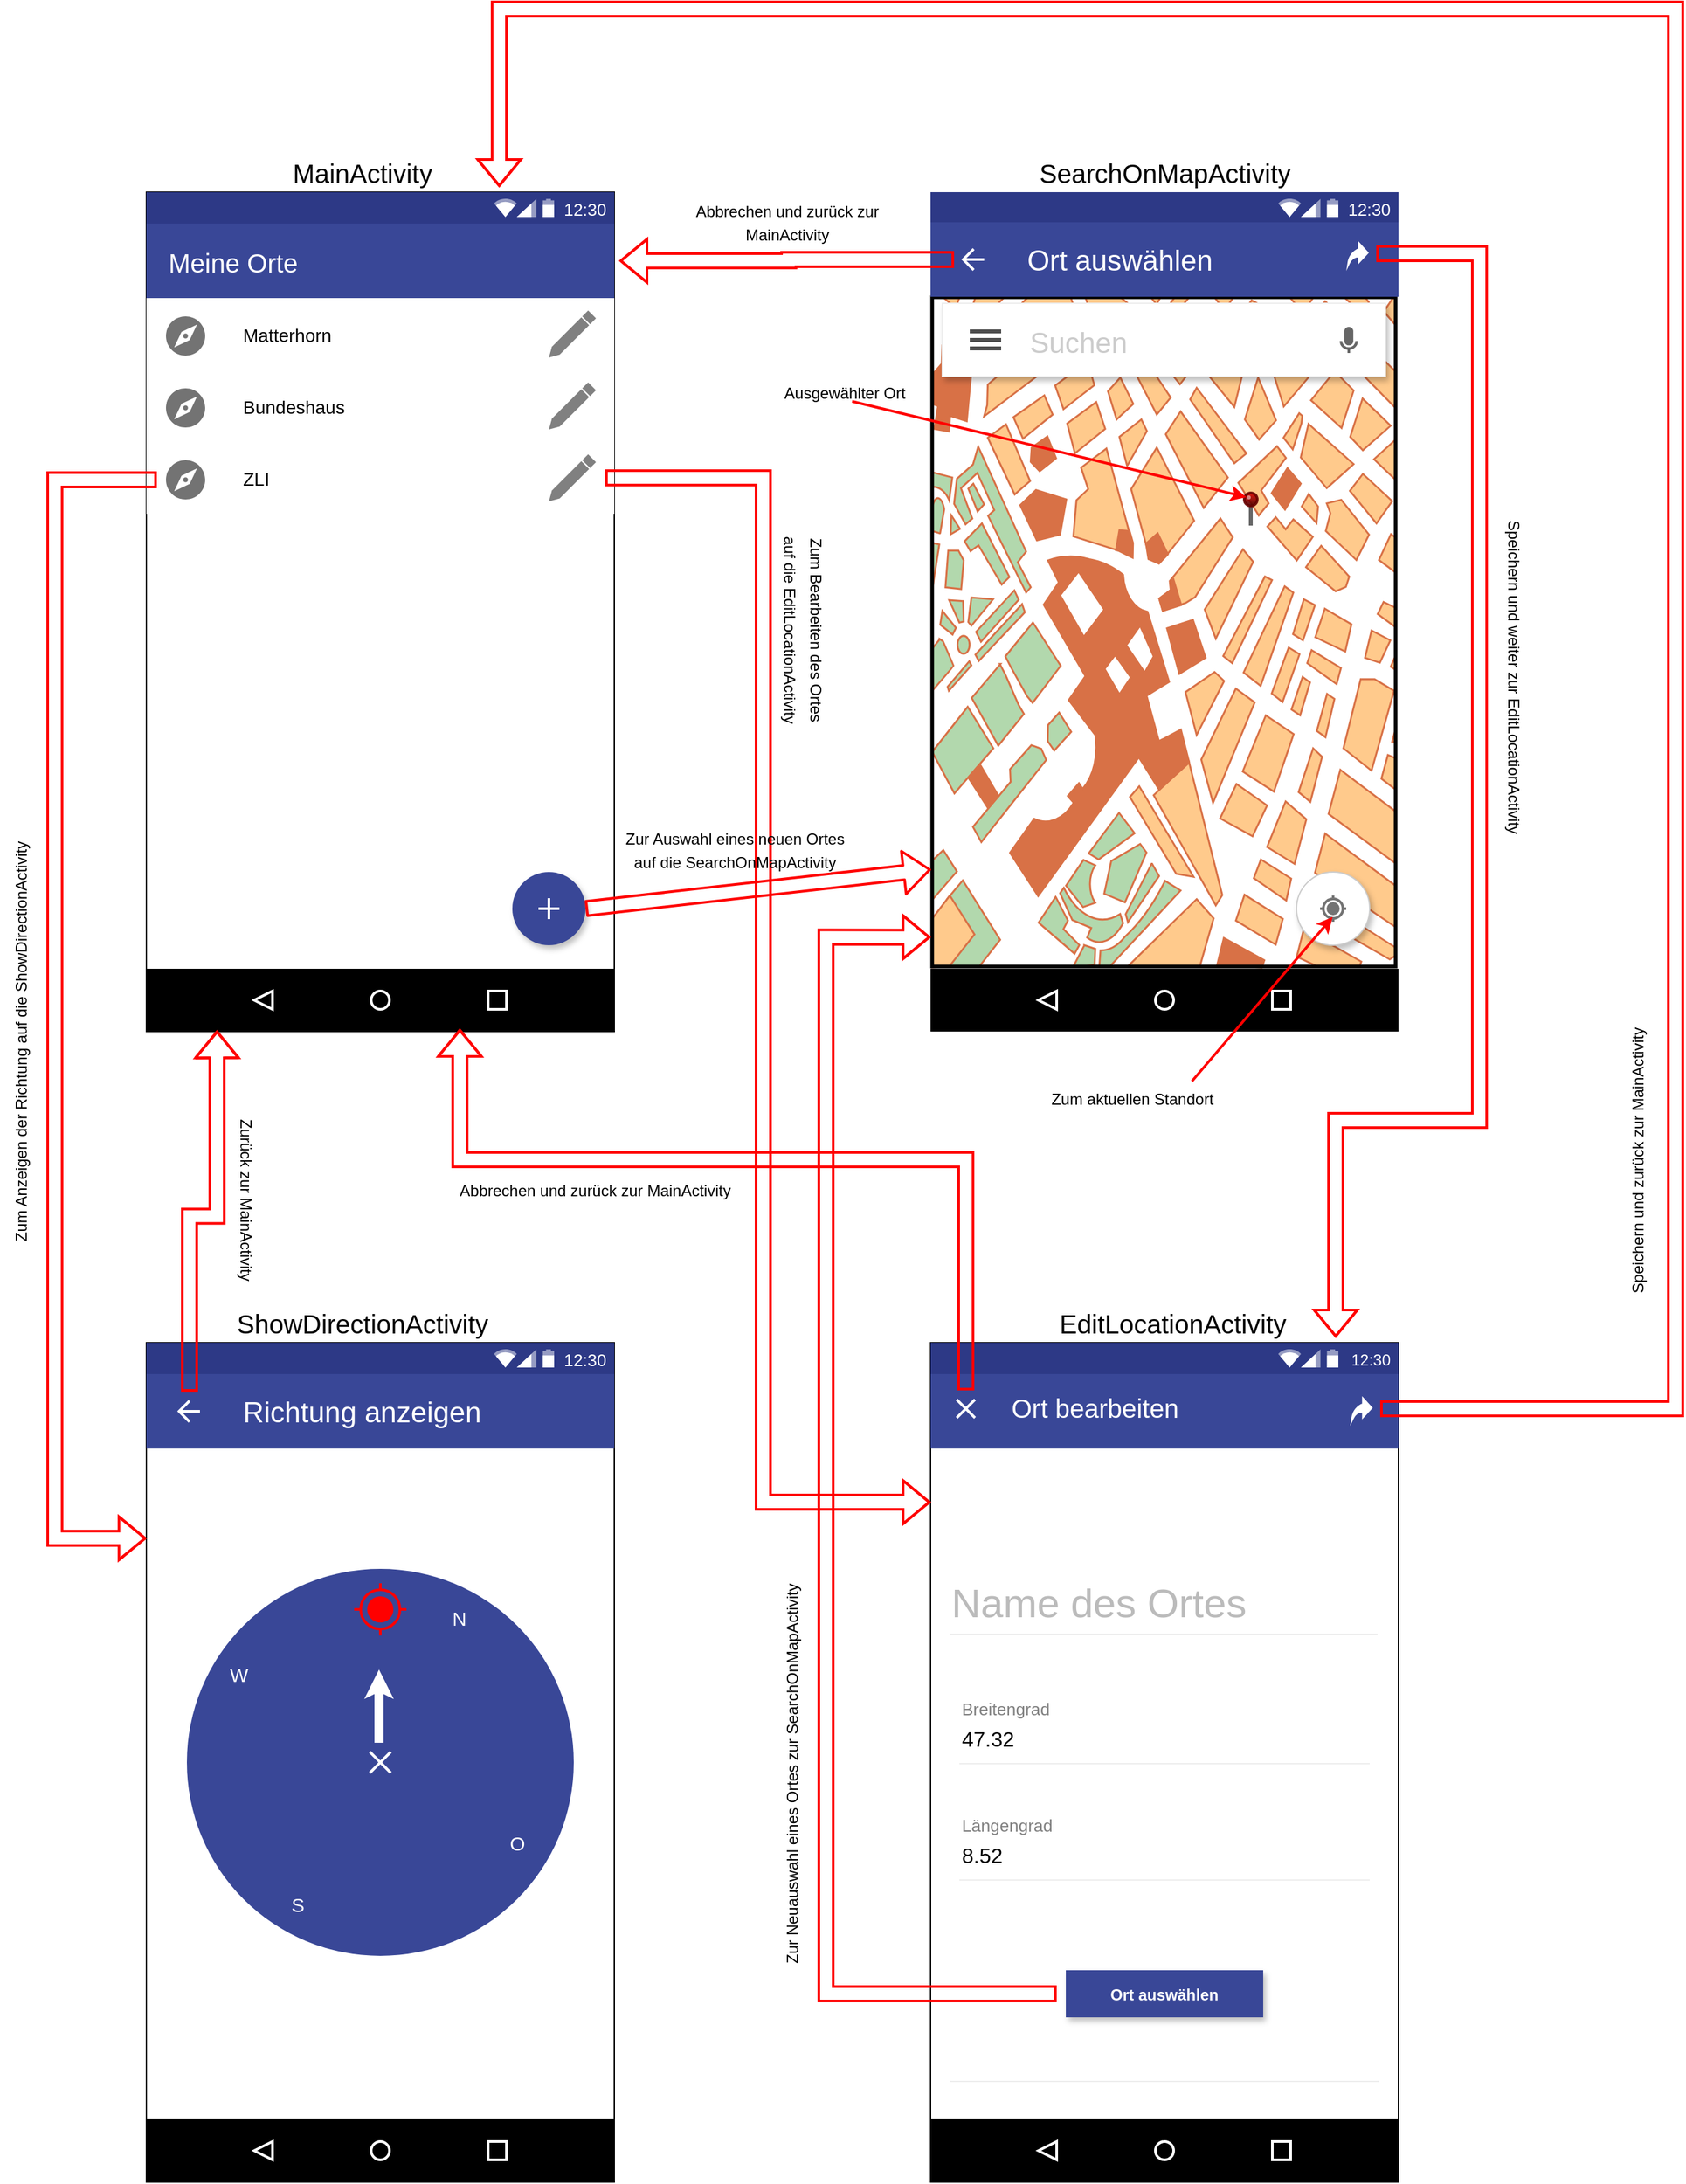 <mxfile version="13.8.3"><diagram id="N0mJwGn-0kWdzUM6JGop" name="Page-1"><mxGraphModel dx="2031" dy="1117" grid="1" gridSize="10" guides="1" tooltips="1" connect="1" arrows="1" fold="1" page="1" pageScale="1" pageWidth="827" pageHeight="1169" math="0" shadow="0"><root><mxCell id="0"/><mxCell id="1" parent="0"/><mxCell id="6j2DQSvfmP0tpij7MoPe-110" value="" style="dashed=0;shape=rect;fillColor=#ffffff;fontSize=20;fontColor=#FFFFFF;align=left;" vertex="1" parent="1"><mxGeometry x="760" y="1080" width="358" height="642" as="geometry"/></mxCell><mxCell id="6j2DQSvfmP0tpij7MoPe-111" value="12:30" style="dashed=0;shape=rect;align=right;strokeColor=none;fontColor=#FFFFFF;spacingRight=4;spacingTop=1;fontStyle=0;resizeWidth=1;fillColor=#2D3986;" vertex="1" parent="6j2DQSvfmP0tpij7MoPe-110"><mxGeometry width="358" height="24" relative="1" as="geometry"/></mxCell><mxCell id="6j2DQSvfmP0tpij7MoPe-112" value="" style="dashed=0;shape=mxgraph.gmdl.top_bar;strokeColor=none;" vertex="1" parent="6j2DQSvfmP0tpij7MoPe-111"><mxGeometry x="1" y="0.5" width="46" height="14" relative="1" as="geometry"><mxPoint x="-92" y="-7" as="offset"/></mxGeometry></mxCell><mxCell id="6j2DQSvfmP0tpij7MoPe-113" value="Ort bearbeiten" style="dashed=0;shape=rect;strokeColor=none;fontSize=20;fontColor=#FFFFFF;spacingTop=-8;verticalAlign=middle;align=left;spacingLeft=60;resizeWidth=1;fillColor=#394797;" vertex="1" parent="6j2DQSvfmP0tpij7MoPe-110"><mxGeometry width="358" height="57" relative="1" as="geometry"><mxPoint y="24" as="offset"/></mxGeometry></mxCell><mxCell id="6j2DQSvfmP0tpij7MoPe-291" style="edgeStyle=orthogonalEdgeStyle;shape=flexArrow;rounded=0;orthogonalLoop=1;jettySize=auto;html=1;startSize=7;sourcePerimeterSpacing=7;endSize=6;targetPerimeterSpacing=4;strokeColor=#FF0000;strokeWidth=2;fontSize=20;fontColor=#000000;" edge="1" parent="6j2DQSvfmP0tpij7MoPe-113" source="6j2DQSvfmP0tpij7MoPe-142" target="6j2DQSvfmP0tpij7MoPe-2"><mxGeometry relative="1" as="geometry"><Array as="points"><mxPoint x="570" y="27"/><mxPoint x="570" y="-1044"/><mxPoint x="-330" y="-1044"/></Array></mxGeometry></mxCell><mxCell id="6j2DQSvfmP0tpij7MoPe-114" value="" style="dashed=0;shape=mxgraph.gmdl.x;strokeColor=#ffffff;strokeWidth=2;" vertex="1" parent="6j2DQSvfmP0tpij7MoPe-113"><mxGeometry y="0.5" width="14" height="14" relative="1" as="geometry"><mxPoint x="20" y="-9" as="offset"/></mxGeometry></mxCell><mxCell id="6j2DQSvfmP0tpij7MoPe-142" value="" style="dashed=0;aspect=fixed;verticalLabelPosition=bottom;verticalAlign=top;align=center;shape=mxgraph.gmdl.reply;strokeColor=#ffffff;fillColor=#ffffff;shadow=0;fontFamily=Helvetica;fontSize=12;fontColor=#FFFFFF;strokeWidth=2;" vertex="1" parent="6j2DQSvfmP0tpij7MoPe-113"><mxGeometry y="0.5" width="14" height="14" relative="1" as="geometry"><mxPoint x="323" y="-9" as="offset"/></mxGeometry></mxCell><mxCell id="6j2DQSvfmP0tpij7MoPe-118" value="Name des Ortes" style="text;fontSize=31;fontColor=#bbbbbb;spacingTop=0;verticalAlign=bottom;spacingBottom=2;spacingLeft=8;spacing=8;resizeWidth=1;" vertex="1" parent="6j2DQSvfmP0tpij7MoPe-110"><mxGeometry width="358" height="86" relative="1" as="geometry"><mxPoint y="137" as="offset"/></mxGeometry></mxCell><mxCell id="6j2DQSvfmP0tpij7MoPe-119" value="" style="dashed=0;shape=line;strokeColor=#eeeeee;resizeWidth=1;" vertex="1" parent="6j2DQSvfmP0tpij7MoPe-110"><mxGeometry x="0.042" width="327" height="10" relative="1" as="geometry"><mxPoint y="218" as="offset"/></mxGeometry></mxCell><mxCell id="6j2DQSvfmP0tpij7MoPe-134" value="" style="dashed=0;shape=line;strokeColor=#eeeeee;resizeWidth=1;" vertex="1" parent="6j2DQSvfmP0tpij7MoPe-110"><mxGeometry x="0.042" width="328" height="10" relative="1" as="geometry"><mxPoint y="560" as="offset"/></mxGeometry></mxCell><mxCell id="6j2DQSvfmP0tpij7MoPe-138" value="" style="dashed=0;shape=rect;strokeColor=none;fillColor=#000000;resizeWidth=1;" vertex="1" parent="6j2DQSvfmP0tpij7MoPe-110"><mxGeometry y="1" width="358" height="48" relative="1" as="geometry"><mxPoint y="-48" as="offset"/></mxGeometry></mxCell><mxCell id="6j2DQSvfmP0tpij7MoPe-139" value="" style="dashed=0;shape=mxgraph.gmdl.back;strokeColor=#ffffff;fillColor=#000000;strokeWidth=2;" vertex="1" parent="6j2DQSvfmP0tpij7MoPe-138"><mxGeometry x="0.25" y="0.5" width="14" height="14" relative="1" as="geometry"><mxPoint x="-7" y="-7" as="offset"/></mxGeometry></mxCell><mxCell id="6j2DQSvfmP0tpij7MoPe-140" value="" style="shape=ellipse;strokeColor=#ffffff;fillColor=#000000;strokeWidth=2;" vertex="1" parent="6j2DQSvfmP0tpij7MoPe-138"><mxGeometry x="0.5" y="0.5" width="14" height="14" relative="1" as="geometry"><mxPoint x="-7" y="-7" as="offset"/></mxGeometry></mxCell><mxCell id="6j2DQSvfmP0tpij7MoPe-141" value="" style="shape=rect;strokeColor=#ffffff;fillColor=#000000;strokeWidth=2;" vertex="1" parent="6j2DQSvfmP0tpij7MoPe-138"><mxGeometry x="0.75" y="0.5" width="14" height="14" relative="1" as="geometry"><mxPoint x="-7" y="-7" as="offset"/></mxGeometry></mxCell><mxCell id="6j2DQSvfmP0tpij7MoPe-172" value="Breitengrad" style="text;spacingLeft=16;fontColor=#808080;fontSize=13;spacingTop=6;resizeWidth=1;" vertex="1" parent="6j2DQSvfmP0tpij7MoPe-110"><mxGeometry x="6" y="260" width="346" height="30" as="geometry"/></mxCell><mxCell id="6j2DQSvfmP0tpij7MoPe-173" value="47.32" style="text;fontSize=16;spacing=2;spacingLeft=16;fontStyle=0;fontColor=#000000;resizeWidth=1;" vertex="1" parent="6j2DQSvfmP0tpij7MoPe-110"><mxGeometry x="6" y="287" width="346" height="30" as="geometry"/></mxCell><mxCell id="6j2DQSvfmP0tpij7MoPe-174" value="" style="shape=line;strokeWidth=1;noLabel=1;strokeColor=#eeeeee;resizeWidth=1;" vertex="1" parent="6j2DQSvfmP0tpij7MoPe-110"><mxGeometry x="21.985" y="312" width="314" height="20" as="geometry"/></mxCell><mxCell id="6j2DQSvfmP0tpij7MoPe-175" value="Längengrad" style="text;spacingLeft=16;fontColor=#808080;fontSize=13;spacingTop=6;resizeWidth=1;" vertex="1" parent="6j2DQSvfmP0tpij7MoPe-110"><mxGeometry x="5.99" y="349" width="346" height="30" as="geometry"/></mxCell><mxCell id="6j2DQSvfmP0tpij7MoPe-176" value="8.52" style="text;fontSize=16;spacing=2;spacingLeft=16;fontStyle=0;fontColor=#000000;resizeWidth=1;" vertex="1" parent="6j2DQSvfmP0tpij7MoPe-110"><mxGeometry x="5.99" y="376" width="346" height="30" as="geometry"/></mxCell><mxCell id="6j2DQSvfmP0tpij7MoPe-177" value="" style="shape=line;strokeWidth=1;noLabel=1;strokeColor=#eeeeee;resizeWidth=1;" vertex="1" parent="6j2DQSvfmP0tpij7MoPe-110"><mxGeometry x="21.975" y="401" width="314" height="20" as="geometry"/></mxCell><mxCell id="6j2DQSvfmP0tpij7MoPe-264" value="Ort auswählen" style="dashed=0;align=center;fontSize=12;shape=rect;strokeColor=none;fontStyle=1;shadow=1;fontColor=#ffffff;fillColor=#394797;" vertex="1" parent="6j2DQSvfmP0tpij7MoPe-110"><mxGeometry x="103.5" y="480" width="151" height="36" as="geometry"/></mxCell><mxCell id="6j2DQSvfmP0tpij7MoPe-1" value="" style="dashed=0;shape=rect;fillColor=#ffffff;verticalAlign=top;spacingBottom=50;spacingTop=0;labelBorderColor=none;" vertex="1" parent="1"><mxGeometry x="160" y="200" width="358" height="642" as="geometry"/></mxCell><mxCell id="6j2DQSvfmP0tpij7MoPe-2" value="12:30" style="dashed=0;shape=rect;align=right;fillColor=#2D3986;strokeColor=none;fontColor=#FFFFFF;spacingRight=4;spacingTop=1;fontStyle=0;fontSize=13;resizeWidth=1;" vertex="1" parent="6j2DQSvfmP0tpij7MoPe-1"><mxGeometry width="358" height="24" relative="1" as="geometry"/></mxCell><mxCell id="6j2DQSvfmP0tpij7MoPe-3" value="" style="dashed=0;shape=mxgraph.gmdl.top_bar;fillColor=#2D3986;strokeColor=none;" vertex="1" parent="6j2DQSvfmP0tpij7MoPe-2"><mxGeometry x="1" y="0.5" width="46" height="14" relative="1" as="geometry"><mxPoint x="-92" y="-7" as="offset"/></mxGeometry></mxCell><mxCell id="6j2DQSvfmP0tpij7MoPe-4" value="Meine Orte" style="dashed=0;shape=rect;strokeColor=none;fillColor=#394797;resizeWidth=1;fontSize=20;fontColor=#FFFFFF;align=left;spacingLeft=15;" vertex="1" parent="6j2DQSvfmP0tpij7MoPe-1"><mxGeometry width="358" height="57" relative="1" as="geometry"><mxPoint y="24" as="offset"/></mxGeometry></mxCell><mxCell id="6j2DQSvfmP0tpij7MoPe-8" value="Matterhorn" style="dashed=0;shape=rect;strokeColor=none;resizeWidth=1;fontSize=14;fontColor=#000000;verticalAlign=middle;align=left;spacingLeft=72;" vertex="1" parent="6j2DQSvfmP0tpij7MoPe-1"><mxGeometry width="358" height="55" relative="1" as="geometry"><mxPoint y="81" as="offset"/></mxGeometry></mxCell><mxCell id="6j2DQSvfmP0tpij7MoPe-10" value="" style="dashed=0;aspect=fixed;verticalLabelPosition=bottom;verticalAlign=top;align=center;shape=mxgraph.gmdl.edit;strokeColor=none;fillColor=#808080;shadow=0;fontFamily=Helvetica;fontSize=12;fontColor=#000000;" vertex="1" parent="6j2DQSvfmP0tpij7MoPe-8"><mxGeometry x="1" y="0.5" width="36" height="36" relative="1" as="geometry"><mxPoint x="-50" y="-18" as="offset"/></mxGeometry></mxCell><mxCell id="6j2DQSvfmP0tpij7MoPe-35" value="" style="dashed=0;aspect=fixed;verticalLabelPosition=bottom;verticalAlign=top;align=center;shape=mxgraph.gmdl.navigate;strokeColor=none;fillColor=#737373;shadow=0;" vertex="1" parent="6j2DQSvfmP0tpij7MoPe-8"><mxGeometry x="15" y="14" width="30" height="30" as="geometry"/></mxCell><mxCell id="6j2DQSvfmP0tpij7MoPe-11" value="Bundeshaus" style="dashed=0;shape=rect;strokeColor=none;resizeWidth=1;fontSize=14;fontColor=#000000;verticalAlign=middle;align=left;spacingLeft=72;" vertex="1" parent="6j2DQSvfmP0tpij7MoPe-1"><mxGeometry width="358" height="55" relative="1" as="geometry"><mxPoint y="136" as="offset"/></mxGeometry></mxCell><mxCell id="6j2DQSvfmP0tpij7MoPe-12" value="" style="dashed=0;aspect=fixed;verticalLabelPosition=bottom;verticalAlign=top;align=center;shape=mxgraph.gmdl.edit;strokeColor=none;fillColor=#808080;shadow=0;fontFamily=Helvetica;fontSize=12;fontColor=#000000;" vertex="1" parent="6j2DQSvfmP0tpij7MoPe-11"><mxGeometry x="1" y="0.5" width="36" height="36" relative="1" as="geometry"><mxPoint x="-50" y="-18" as="offset"/></mxGeometry></mxCell><mxCell id="6j2DQSvfmP0tpij7MoPe-40" value="" style="dashed=0;aspect=fixed;verticalLabelPosition=bottom;verticalAlign=top;align=center;shape=mxgraph.gmdl.navigate;strokeColor=none;fillColor=#737373;shadow=0;" vertex="1" parent="6j2DQSvfmP0tpij7MoPe-11"><mxGeometry x="15" y="14" width="30" height="30" as="geometry"/></mxCell><mxCell id="6j2DQSvfmP0tpij7MoPe-13" value="ZLI" style="dashed=0;shape=rect;strokeColor=none;resizeWidth=1;fontSize=14;fontColor=#000000;verticalAlign=middle;align=left;spacingLeft=72;" vertex="1" parent="6j2DQSvfmP0tpij7MoPe-1"><mxGeometry width="358" height="55" relative="1" as="geometry"><mxPoint y="191" as="offset"/></mxGeometry></mxCell><mxCell id="6j2DQSvfmP0tpij7MoPe-14" value="" style="dashed=0;aspect=fixed;verticalLabelPosition=bottom;verticalAlign=top;align=center;shape=mxgraph.gmdl.edit;strokeColor=none;fillColor=#808080;shadow=0;fontFamily=Helvetica;fontSize=12;fontColor=#000000;" vertex="1" parent="6j2DQSvfmP0tpij7MoPe-13"><mxGeometry x="1" y="0.5" width="36" height="36" relative="1" as="geometry"><mxPoint x="-50" y="-18" as="offset"/></mxGeometry></mxCell><mxCell id="6j2DQSvfmP0tpij7MoPe-299" style="edgeStyle=orthogonalEdgeStyle;shape=flexArrow;rounded=0;orthogonalLoop=1;jettySize=auto;html=1;entryX=0;entryY=0.19;entryDx=0;entryDy=0;entryPerimeter=0;startSize=7;sourcePerimeterSpacing=7;endSize=6;targetPerimeterSpacing=4;strokeColor=#FF0000;strokeWidth=2;fontSize=20;fontColor=#000000;" edge="1" parent="6j2DQSvfmP0tpij7MoPe-13" source="6j2DQSvfmP0tpij7MoPe-14" target="6j2DQSvfmP0tpij7MoPe-110"><mxGeometry relative="1" as="geometry"/></mxCell><mxCell id="6j2DQSvfmP0tpij7MoPe-39" value="" style="dashed=0;aspect=fixed;verticalLabelPosition=bottom;verticalAlign=top;align=center;shape=mxgraph.gmdl.navigate;strokeColor=none;fillColor=#737373;shadow=0;" vertex="1" parent="6j2DQSvfmP0tpij7MoPe-13"><mxGeometry x="15" y="14" width="30" height="30" as="geometry"/></mxCell><mxCell id="6j2DQSvfmP0tpij7MoPe-29" value="" style="dashed=0;shape=rect;strokeColor=none;fillColor=#000000;resizeWidth=1;" vertex="1" parent="6j2DQSvfmP0tpij7MoPe-1"><mxGeometry y="1" width="358" height="48" relative="1" as="geometry"><mxPoint y="-48" as="offset"/></mxGeometry></mxCell><mxCell id="6j2DQSvfmP0tpij7MoPe-30" value="" style="dashed=0;shape=mxgraph.gmdl.back;strokeColor=#ffffff;fillColor=#000000;strokeWidth=2;" vertex="1" parent="6j2DQSvfmP0tpij7MoPe-29"><mxGeometry x="0.25" y="0.5" width="14" height="14" relative="1" as="geometry"><mxPoint x="-7" y="-7" as="offset"/></mxGeometry></mxCell><mxCell id="6j2DQSvfmP0tpij7MoPe-31" value="" style="shape=ellipse;strokeColor=#ffffff;fillColor=#000000;strokeWidth=2;" vertex="1" parent="6j2DQSvfmP0tpij7MoPe-29"><mxGeometry x="0.5" y="0.5" width="14" height="14" relative="1" as="geometry"><mxPoint x="-7" y="-7" as="offset"/></mxGeometry></mxCell><mxCell id="6j2DQSvfmP0tpij7MoPe-32" value="" style="shape=rect;strokeColor=#ffffff;fillColor=#000000;strokeWidth=2;" vertex="1" parent="6j2DQSvfmP0tpij7MoPe-29"><mxGeometry x="0.75" y="0.5" width="14" height="14" relative="1" as="geometry"><mxPoint x="-7" y="-7" as="offset"/></mxGeometry></mxCell><mxCell id="6j2DQSvfmP0tpij7MoPe-33" value="" style="shape=ellipse;strokeColor=none;shadow=1;aspect=fixed;fillColor=#394797;" vertex="1" parent="6j2DQSvfmP0tpij7MoPe-1"><mxGeometry x="280" y="520" width="56" height="56" as="geometry"/></mxCell><mxCell id="6j2DQSvfmP0tpij7MoPe-34" value="" style="dashed=0;html=1;shape=mxgraph.gmdl.plus;strokeColor=#ffffff;strokeWidth=2;shadow=0;" vertex="1" parent="6j2DQSvfmP0tpij7MoPe-33"><mxGeometry x="20" y="20" width="16" height="16" as="geometry"/></mxCell><mxCell id="6j2DQSvfmP0tpij7MoPe-53" value="" style="dashed=0;shape=rect;fillColor=#ffffff;strokeColor=none;" vertex="1" parent="1"><mxGeometry x="760" y="200" width="363" height="642" as="geometry"/></mxCell><mxCell id="6j2DQSvfmP0tpij7MoPe-54" value="12:30" style="dashed=0;shape=rect;align=right;fillColor=#2D3986;strokeColor=none;fontColor=#FFFFFF;spacingRight=4;spacingTop=1;fontStyle=0;fontSize=13;resizeWidth=1;" vertex="1" parent="6j2DQSvfmP0tpij7MoPe-53"><mxGeometry width="358" height="24" relative="1" as="geometry"/></mxCell><mxCell id="6j2DQSvfmP0tpij7MoPe-55" value="" style="dashed=0;shape=mxgraph.gmdl.top_bar;fillColor=#2D3986;strokeColor=none;" vertex="1" parent="6j2DQSvfmP0tpij7MoPe-54"><mxGeometry x="1" y="0.5" width="46" height="14" relative="1" as="geometry"><mxPoint x="-92" y="-7" as="offset"/></mxGeometry></mxCell><mxCell id="6j2DQSvfmP0tpij7MoPe-66" value="" style="dashed=0;shape=rect;strokeColor=none;fillColor=#000000;resizeWidth=1;" vertex="1" parent="6j2DQSvfmP0tpij7MoPe-53"><mxGeometry y="1" width="358" height="48" relative="1" as="geometry"><mxPoint y="-48" as="offset"/></mxGeometry></mxCell><mxCell id="6j2DQSvfmP0tpij7MoPe-67" value="" style="dashed=0;shape=mxgraph.gmdl.back;strokeColor=#ffffff;fillColor=#000000;strokeWidth=2;" vertex="1" parent="6j2DQSvfmP0tpij7MoPe-66"><mxGeometry x="0.25" y="0.5" width="14" height="14" relative="1" as="geometry"><mxPoint x="-7" y="-7" as="offset"/></mxGeometry></mxCell><mxCell id="6j2DQSvfmP0tpij7MoPe-68" value="" style="shape=ellipse;strokeColor=#ffffff;fillColor=#000000;strokeWidth=2;" vertex="1" parent="6j2DQSvfmP0tpij7MoPe-66"><mxGeometry x="0.5" y="0.5" width="14" height="14" relative="1" as="geometry"><mxPoint x="-7" y="-7" as="offset"/></mxGeometry></mxCell><mxCell id="6j2DQSvfmP0tpij7MoPe-69" value="" style="shape=rect;strokeColor=#ffffff;fillColor=#000000;strokeWidth=2;" vertex="1" parent="6j2DQSvfmP0tpij7MoPe-66"><mxGeometry x="0.75" y="0.5" width="14" height="14" relative="1" as="geometry"><mxPoint x="-7" y="-7" as="offset"/></mxGeometry></mxCell><mxCell id="6j2DQSvfmP0tpij7MoPe-72" value="" style="verticalLabelPosition=bottom;shadow=0;dashed=0;align=center;html=1;verticalAlign=top;strokeWidth=1;shape=mxgraph.mockup.misc.map;fillColor=#394797;fontSize=20;fontColor=#FFFFFF;" vertex="1" parent="6j2DQSvfmP0tpij7MoPe-53"><mxGeometry x="1" y="80" width="356" height="514" as="geometry"/></mxCell><mxCell id="6j2DQSvfmP0tpij7MoPe-73" value="" style="verticalLabelPosition=top;shadow=0;dashed=0;align=center;html=1;verticalAlign=bottom;strokeWidth=1;shape=mxgraph.mockup.misc.pin;fillColor2=#dd0000;fillColor3=#440000;strokeColor=#660000;fillColor=#394797;fontSize=20;fontColor=#FFFFFF;" vertex="1" parent="6j2DQSvfmP0tpij7MoPe-53"><mxGeometry x="240" y="230" width="10" height="25" as="geometry"/></mxCell><mxCell id="6j2DQSvfmP0tpij7MoPe-77" value="Ort auswählen" style="dashed=0;align=center;fontSize=12;shape=rect;strokeColor=none;fillColor=#394797;resizeWidth=1;fontSize=22;fontColor=#FFFFFF;spacingTop=-3;verticalAlign=middle;align=left;spacingLeft=72;" vertex="1" parent="6j2DQSvfmP0tpij7MoPe-53"><mxGeometry width="358" height="57" relative="1" as="geometry"><mxPoint y="23" as="offset"/></mxGeometry></mxCell><mxCell id="6j2DQSvfmP0tpij7MoPe-78" value="" style="dashed=0;html=1;shape=mxgraph.gmdl.left;strokeColor=#ffffff;strokeWidth=2;" vertex="1" parent="6j2DQSvfmP0tpij7MoPe-77"><mxGeometry y="0.5" width="16" height="16" relative="1" as="geometry"><mxPoint x="25" y="-8" as="offset"/></mxGeometry></mxCell><mxCell id="6j2DQSvfmP0tpij7MoPe-269" style="edgeStyle=orthogonalEdgeStyle;shape=flexArrow;rounded=0;orthogonalLoop=1;jettySize=auto;html=1;sourcePerimeterSpacing=7;targetPerimeterSpacing=4;strokeColor=#FF0000;strokeWidth=2;fontSize=20;fontColor=#FFFFFF;startSize=7;endSize=6;" edge="1" parent="6j2DQSvfmP0tpij7MoPe-77" source="6j2DQSvfmP0tpij7MoPe-78" target="6j2DQSvfmP0tpij7MoPe-4"><mxGeometry relative="1" as="geometry"/></mxCell><mxCell id="6j2DQSvfmP0tpij7MoPe-284" value="&lt;p style=&quot;line-height: 90%&quot;&gt;&lt;font style=&quot;font-size: 12px ; line-height: 100%&quot;&gt;Abbrechen und zurück zur&lt;br&gt;MainActivity&lt;br&gt;&lt;/font&gt;&lt;/p&gt;" style="edgeLabel;html=1;align=center;verticalAlign=middle;resizable=0;points=[];fontSize=20;fontColor=#000000;labelBackgroundColor=none;" vertex="1" connectable="0" parent="6j2DQSvfmP0tpij7MoPe-269"><mxGeometry x="-0.036" y="-7" relative="1" as="geometry"><mxPoint x="-4" y="-24.52" as="offset"/></mxGeometry></mxCell><mxCell id="6j2DQSvfmP0tpij7MoPe-270" value="" style="dashed=0;aspect=fixed;verticalLabelPosition=bottom;verticalAlign=top;align=center;shape=mxgraph.gmdl.reply;strokeColor=#ffffff;fillColor=#ffffff;shadow=0;fontFamily=Helvetica;fontSize=12;fontColor=#FFFFFF;strokeWidth=2;" vertex="1" parent="6j2DQSvfmP0tpij7MoPe-77"><mxGeometry x="320" y="17" width="14" height="14" as="geometry"/></mxCell><mxCell id="6j2DQSvfmP0tpij7MoPe-178" value="" style="shape=ellipse;dashed=0;shadow=1;fontSize=13;align=center;verticalAlign=top;labelPosition=center;verticalLabelPosition=bottom;html=1;aspect=fixed;fillColor=#FFFFFF;strokeColor=#CCCCCC;" vertex="1" parent="6j2DQSvfmP0tpij7MoPe-53"><mxGeometry x="280" y="520" width="56" height="56" as="geometry"/></mxCell><mxCell id="6j2DQSvfmP0tpij7MoPe-179" value="" style="dashed=0;html=1;shape=mxgraph.gmdl.gps;strokeColor=#737373;fillColor=#737373;strokeWidth=2;shadow=0;" vertex="1" parent="6j2DQSvfmP0tpij7MoPe-178"><mxGeometry x="18" y="18" width="20" height="20" as="geometry"/></mxCell><mxCell id="6j2DQSvfmP0tpij7MoPe-180" value="Suchen" style="dashed=0;shape=rect;shadow=1;strokeColor=#eeeeee;strokeWidth=1;fillColor=#ffffff;fontSize=22;fontColor=#CCCCCC;align=left;spacingLeft=65;" vertex="1" parent="6j2DQSvfmP0tpij7MoPe-53"><mxGeometry x="9" y="85" width="339" height="56" as="geometry"/></mxCell><mxCell id="6j2DQSvfmP0tpij7MoPe-182" value="" style="dashed=0;shape=mxgraph.gmdl.voice;strokeWidth=2;strokeColor=#666666;fillColor=#666666;" vertex="1" parent="6j2DQSvfmP0tpij7MoPe-180"><mxGeometry x="1" y="0.5" width="12" height="20" relative="1" as="geometry"><mxPoint x="-34" y="-10" as="offset"/></mxGeometry></mxCell><mxCell id="6j2DQSvfmP0tpij7MoPe-216" value="" style="dashed=0;shape=mxgraph.gmdl.preferences;strokeColor=none;fillColor=#4D4D4D;" vertex="1" parent="6j2DQSvfmP0tpij7MoPe-180"><mxGeometry x="21" y="20" width="24" height="16" as="geometry"/></mxCell><mxCell id="6j2DQSvfmP0tpij7MoPe-263" value="" style="edgeStyle=orthogonalEdgeStyle;rounded=0;orthogonalLoop=1;jettySize=auto;html=1;sourcePerimeterSpacing=7;endSize=3;targetPerimeterSpacing=9;strokeColor=#FFFFFF;strokeWidth=7;fontSize=20;fontColor=#FFFFFF;" edge="1" parent="1" source="6j2DQSvfmP0tpij7MoPe-217" target="6j2DQSvfmP0tpij7MoPe-110"><mxGeometry relative="1" as="geometry"/></mxCell><mxCell id="6j2DQSvfmP0tpij7MoPe-217" value="" style="dashed=0;shape=rect;fillColor=#ffffff;" vertex="1" parent="1"><mxGeometry x="160" y="1080" width="358" height="642" as="geometry"/></mxCell><mxCell id="6j2DQSvfmP0tpij7MoPe-218" value="12:30" style="dashed=0;shape=rect;align=right;fillColor=#2D3986;strokeColor=none;fontColor=#FFFFFF;spacingRight=4;spacingTop=1;fontStyle=0;fontSize=13;resizeWidth=1;" vertex="1" parent="6j2DQSvfmP0tpij7MoPe-217"><mxGeometry width="358" height="24" relative="1" as="geometry"/></mxCell><mxCell id="6j2DQSvfmP0tpij7MoPe-219" value="" style="dashed=0;shape=mxgraph.gmdl.top_bar;fillColor=#2D3986;strokeColor=none;" vertex="1" parent="6j2DQSvfmP0tpij7MoPe-218"><mxGeometry x="1" y="0.5" width="46" height="14" relative="1" as="geometry"><mxPoint x="-92" y="-7" as="offset"/></mxGeometry></mxCell><mxCell id="6j2DQSvfmP0tpij7MoPe-230" value="" style="dashed=0;shape=rect;strokeColor=none;fillColor=#000000;resizeWidth=1;" vertex="1" parent="6j2DQSvfmP0tpij7MoPe-217"><mxGeometry y="1" width="358" height="48" relative="1" as="geometry"><mxPoint y="-48" as="offset"/></mxGeometry></mxCell><mxCell id="6j2DQSvfmP0tpij7MoPe-231" value="" style="dashed=0;shape=mxgraph.gmdl.back;strokeColor=#ffffff;fillColor=#000000;strokeWidth=2;" vertex="1" parent="6j2DQSvfmP0tpij7MoPe-230"><mxGeometry x="0.25" y="0.5" width="14" height="14" relative="1" as="geometry"><mxPoint x="-7" y="-7" as="offset"/></mxGeometry></mxCell><mxCell id="6j2DQSvfmP0tpij7MoPe-232" value="" style="shape=ellipse;strokeColor=#ffffff;fillColor=#000000;strokeWidth=2;" vertex="1" parent="6j2DQSvfmP0tpij7MoPe-230"><mxGeometry x="0.5" y="0.5" width="14" height="14" relative="1" as="geometry"><mxPoint x="-7" y="-7" as="offset"/></mxGeometry></mxCell><mxCell id="6j2DQSvfmP0tpij7MoPe-233" value="" style="shape=rect;strokeColor=#ffffff;fillColor=#000000;strokeWidth=2;" vertex="1" parent="6j2DQSvfmP0tpij7MoPe-230"><mxGeometry x="0.75" y="0.5" width="14" height="14" relative="1" as="geometry"><mxPoint x="-7" y="-7" as="offset"/></mxGeometry></mxCell><mxCell id="6j2DQSvfmP0tpij7MoPe-237" value="Richtung anzeigen" style="dashed=0;align=center;fontSize=12;shape=rect;strokeColor=none;fillColor=#394797;resizeWidth=1;fontSize=22;fontColor=#FFFFFF;spacingTop=-3;verticalAlign=middle;align=left;spacingLeft=72;" vertex="1" parent="6j2DQSvfmP0tpij7MoPe-217"><mxGeometry y="24" width="358" height="57" as="geometry"/></mxCell><mxCell id="6j2DQSvfmP0tpij7MoPe-238" value="" style="dashed=0;html=1;shape=mxgraph.gmdl.left;strokeColor=#ffffff;strokeWidth=2;" vertex="1" parent="6j2DQSvfmP0tpij7MoPe-237"><mxGeometry y="0.5" width="16" height="16" relative="1" as="geometry"><mxPoint x="25" y="-8" as="offset"/></mxGeometry></mxCell><mxCell id="6j2DQSvfmP0tpij7MoPe-243" value="" style="shape=ellipse;strokeColor=none;fillColor=#394797;" vertex="1" parent="6j2DQSvfmP0tpij7MoPe-217"><mxGeometry x="31" y="173" width="296" height="296" as="geometry"/></mxCell><mxCell id="6j2DQSvfmP0tpij7MoPe-244" value="" style="dashed=0;verticalLabelPosition=bottom;verticalAlign=top;align=right;shape=mxgraph.gmdl.gps;shadow=0;strokeWidth=2;fontFamily=Helvetica;fontSize=15;fontColor=#ffffff;fillColor=#FF0000;strokeColor=#FF0000;" vertex="1" parent="6j2DQSvfmP0tpij7MoPe-243"><mxGeometry x="128" y="11" width="40" height="40" as="geometry"/></mxCell><mxCell id="6j2DQSvfmP0tpij7MoPe-262" style="edgeStyle=orthogonalEdgeStyle;rounded=0;orthogonalLoop=1;jettySize=auto;html=1;fontSize=20;fontColor=#FFFFFF;strokeWidth=7;strokeColor=#FFFFFF;endSize=0;targetPerimeterSpacing=4;sourcePerimeterSpacing=7;" edge="1" parent="6j2DQSvfmP0tpij7MoPe-243" source="6j2DQSvfmP0tpij7MoPe-260"><mxGeometry relative="1" as="geometry"><mxPoint x="147" y="77" as="targetPoint"/><Array as="points"><mxPoint x="147" y="107"/><mxPoint x="147" y="107"/></Array></mxGeometry></mxCell><mxCell id="6j2DQSvfmP0tpij7MoPe-260" value="" style="dashed=0;aspect=fixed;verticalLabelPosition=bottom;verticalAlign=top;align=center;shape=mxgraph.gmdl.x;shadow=0;strokeWidth=2;fontSize=20;fontColor=#FFFFFF;fillColor=#FFFFFF;strokeColor=#FFFFFF;" vertex="1" parent="6j2DQSvfmP0tpij7MoPe-243"><mxGeometry x="140" y="140" width="16" height="16" as="geometry"/></mxCell><mxCell id="6j2DQSvfmP0tpij7MoPe-245" value="N" style="text;verticalAlign=middle;align=center;fontColor=#ffffff;fontSize=15;" vertex="1" parent="6j2DQSvfmP0tpij7MoPe-217"><mxGeometry x="215" y="190" width="49" height="40" as="geometry"/></mxCell><mxCell id="6j2DQSvfmP0tpij7MoPe-247" value="O" style="text;verticalAlign=middle;align=center;fontColor=#ffffff;fontSize=15;" vertex="1" parent="6j2DQSvfmP0tpij7MoPe-217"><mxGeometry x="261" y="362" width="46" height="40" as="geometry"/></mxCell><mxCell id="6j2DQSvfmP0tpij7MoPe-250" value="S" style="text;verticalAlign=middle;align=center;fontColor=#ffffff;fontSize=15;" vertex="1" parent="6j2DQSvfmP0tpij7MoPe-217"><mxGeometry x="93" y="409" width="46" height="40" as="geometry"/></mxCell><mxCell id="6j2DQSvfmP0tpij7MoPe-253" value="W" style="text;verticalAlign=middle;align=center;fontColor=#ffffff;fontSize=15;" vertex="1" parent="6j2DQSvfmP0tpij7MoPe-217"><mxGeometry x="48" y="233" width="46" height="40" as="geometry"/></mxCell><mxCell id="6j2DQSvfmP0tpij7MoPe-268" value="" style="endArrow=classic;html=1;strokeWidth=2;fontSize=20;fontColor=#FFFFFF;exitX=1;exitY=0.5;exitDx=0;exitDy=0;shape=flexArrow;strokeColor=#FF0000;entryX=0.001;entryY=0.807;entryDx=0;entryDy=0;entryPerimeter=0;" edge="1" parent="1" source="6j2DQSvfmP0tpij7MoPe-33" target="6j2DQSvfmP0tpij7MoPe-53"><mxGeometry width="50" height="50" relative="1" as="geometry"><mxPoint x="580" y="800" as="sourcePoint"/><mxPoint x="750" y="750" as="targetPoint"/></mxGeometry></mxCell><mxCell id="6j2DQSvfmP0tpij7MoPe-271" style="edgeStyle=orthogonalEdgeStyle;shape=flexArrow;rounded=0;orthogonalLoop=1;jettySize=auto;html=1;startSize=7;sourcePerimeterSpacing=7;endSize=6;targetPerimeterSpacing=4;strokeColor=#FF0000;strokeWidth=2;fontSize=20;fontColor=#FFFFFF;" edge="1" parent="1" source="6j2DQSvfmP0tpij7MoPe-270" target="6j2DQSvfmP0tpij7MoPe-111"><mxGeometry relative="1" as="geometry"><Array as="points"><mxPoint x="1180" y="247"/><mxPoint x="1180" y="910"/><mxPoint x="1070" y="910"/></Array></mxGeometry></mxCell><mxCell id="6j2DQSvfmP0tpij7MoPe-272" style="edgeStyle=orthogonalEdgeStyle;shape=flexArrow;rounded=0;orthogonalLoop=1;jettySize=auto;html=1;startSize=7;sourcePerimeterSpacing=7;endSize=6;targetPerimeterSpacing=4;strokeColor=#FF0000;strokeWidth=2;fontSize=20;fontColor=#FFFFFF;entryX=0.67;entryY=0.958;entryDx=0;entryDy=0;entryPerimeter=0;" edge="1" parent="1" source="6j2DQSvfmP0tpij7MoPe-114" target="6j2DQSvfmP0tpij7MoPe-29"><mxGeometry relative="1" as="geometry"><mxPoint x="1240" y="1930" as="targetPoint"/><Array as="points"><mxPoint x="787" y="940"/><mxPoint x="400" y="940"/></Array></mxGeometry></mxCell><mxCell id="6j2DQSvfmP0tpij7MoPe-273" style="edgeStyle=orthogonalEdgeStyle;shape=flexArrow;rounded=0;orthogonalLoop=1;jettySize=auto;html=1;startSize=7;sourcePerimeterSpacing=7;endSize=6;targetPerimeterSpacing=4;strokeColor=#FF0000;strokeWidth=2;fontSize=20;fontColor=#FFFFFF;entryX=-0.003;entryY=0.953;entryDx=0;entryDy=0;entryPerimeter=0;" edge="1" parent="1" source="6j2DQSvfmP0tpij7MoPe-264" target="6j2DQSvfmP0tpij7MoPe-72"><mxGeometry relative="1" as="geometry"><mxPoint x="740" y="770" as="targetPoint"/><Array as="points"><mxPoint x="680" y="1578"/><mxPoint x="680" y="770"/></Array></mxGeometry></mxCell><mxCell id="6j2DQSvfmP0tpij7MoPe-274" style="edgeStyle=orthogonalEdgeStyle;shape=flexArrow;rounded=0;orthogonalLoop=1;jettySize=auto;html=1;entryX=0;entryY=0.233;entryDx=0;entryDy=0;entryPerimeter=0;startSize=7;sourcePerimeterSpacing=7;endSize=6;targetPerimeterSpacing=4;strokeColor=#FF0000;strokeWidth=2;fontSize=20;fontColor=#FFFFFF;" edge="1" parent="1" source="6j2DQSvfmP0tpij7MoPe-39" target="6j2DQSvfmP0tpij7MoPe-217"><mxGeometry relative="1" as="geometry"><Array as="points"><mxPoint x="90" y="420"/><mxPoint x="90" y="1230"/></Array></mxGeometry></mxCell><mxCell id="6j2DQSvfmP0tpij7MoPe-275" style="edgeStyle=orthogonalEdgeStyle;shape=flexArrow;rounded=0;orthogonalLoop=1;jettySize=auto;html=1;entryX=0.151;entryY=0.983;entryDx=0;entryDy=0;entryPerimeter=0;startSize=7;sourcePerimeterSpacing=7;endSize=6;targetPerimeterSpacing=4;strokeColor=#FF0000;strokeWidth=2;fontSize=20;fontColor=#FFFFFF;" edge="1" parent="1" source="6j2DQSvfmP0tpij7MoPe-238" target="6j2DQSvfmP0tpij7MoPe-29"><mxGeometry relative="1" as="geometry"/></mxCell><mxCell id="6j2DQSvfmP0tpij7MoPe-276" value="&lt;div&gt;MainActivity&lt;/div&gt;" style="text;html=1;align=center;verticalAlign=middle;resizable=0;points=[];autosize=1;fontSize=20;" vertex="1" parent="1"><mxGeometry x="265" y="170" width="120" height="30" as="geometry"/></mxCell><mxCell id="6j2DQSvfmP0tpij7MoPe-277" value="SearchOnMapActivity" style="text;html=1;align=center;verticalAlign=middle;resizable=0;points=[];autosize=1;fontSize=20;" vertex="1" parent="1"><mxGeometry x="834" y="170" width="210" height="30" as="geometry"/></mxCell><mxCell id="6j2DQSvfmP0tpij7MoPe-278" value="EditLocationActivity" style="text;html=1;align=center;verticalAlign=middle;resizable=0;points=[];autosize=1;fontSize=20;" vertex="1" parent="1"><mxGeometry x="850" y="1050" width="190" height="30" as="geometry"/></mxCell><mxCell id="6j2DQSvfmP0tpij7MoPe-280" value="ShowDirectionActivity" style="text;html=1;align=center;verticalAlign=middle;resizable=0;points=[];autosize=1;fontSize=20;" vertex="1" parent="1"><mxGeometry x="220" y="1050" width="210" height="30" as="geometry"/></mxCell><mxCell id="6j2DQSvfmP0tpij7MoPe-287" value="&lt;p style=&quot;line-height: 90%&quot;&gt;&lt;font style=&quot;font-size: 12px ; line-height: 100%&quot;&gt;Zur Auswahl eines neuen Ortes &lt;br&gt;auf die SearchOnMapActivity&lt;br&gt;&lt;/font&gt;&lt;/p&gt;" style="edgeLabel;html=1;align=center;verticalAlign=middle;resizable=0;points=[];fontSize=20;fontColor=#000000;labelBackgroundColor=none;" vertex="1" connectable="0" parent="1"><mxGeometry x="610" y="700" as="geometry"/></mxCell><mxCell id="6j2DQSvfmP0tpij7MoPe-288" value="&lt;font style=&quot;font-size: 12px ; line-height: 100%&quot;&gt;Zum Anzeigen der Richtung auf die ShowDirectionActivity&lt;/font&gt;&lt;font style=&quot;font-size: 12px ; line-height: 100%&quot;&gt;&lt;br&gt;&lt;/font&gt;" style="edgeLabel;html=1;align=center;verticalAlign=middle;resizable=0;points=[];fontSize=20;fontColor=#000000;labelBackgroundColor=none;rotation=270;" vertex="1" connectable="0" parent="1"><mxGeometry x="60" y="850" as="geometry"/></mxCell><mxCell id="6j2DQSvfmP0tpij7MoPe-289" value="&lt;p style=&quot;line-height: 90%&quot;&gt;&lt;font style=&quot;font-size: 12px ; line-height: 100%&quot;&gt;Zurück zur MainActivity&lt;br&gt;&lt;/font&gt;&lt;/p&gt;" style="edgeLabel;html=1;align=center;verticalAlign=middle;resizable=0;points=[];fontSize=20;fontColor=#000000;labelBackgroundColor=none;rotation=90;" vertex="1" connectable="0" parent="1"><mxGeometry x="240" y="970" as="geometry"/></mxCell><mxCell id="6j2DQSvfmP0tpij7MoPe-290" value="&lt;p style=&quot;line-height: 90%&quot;&gt;&lt;font style=&quot;font-size: 12px ; line-height: 100%&quot;&gt;Abbrechen und zurück zur MainActivity&lt;br&gt;&lt;/font&gt;&lt;/p&gt;" style="edgeLabel;html=1;align=center;verticalAlign=middle;resizable=0;points=[];fontSize=20;fontColor=#000000;labelBackgroundColor=none;" vertex="1" connectable="0" parent="1"><mxGeometry x="510" y="960" as="geometry"><mxPoint x="-7" as="offset"/></mxGeometry></mxCell><mxCell id="6j2DQSvfmP0tpij7MoPe-292" value="&lt;p style=&quot;line-height: 90%&quot;&gt;&lt;font style=&quot;font-size: 12px ; line-height: 100%&quot;&gt;Speichern und zurück zur MainActivity&lt;br&gt;&lt;/font&gt;&lt;/p&gt;" style="edgeLabel;html=1;align=center;verticalAlign=middle;resizable=0;points=[];fontSize=20;fontColor=#000000;labelBackgroundColor=none;rotation=270;" vertex="1" connectable="0" parent="1"><mxGeometry x="1300" y="950" as="geometry"><mxPoint x="9" y="-3.0" as="offset"/></mxGeometry></mxCell><mxCell id="6j2DQSvfmP0tpij7MoPe-293" value="&lt;p style=&quot;line-height: 90%&quot;&gt;&lt;font style=&quot;font-size: 12px ; line-height: 100%&quot;&gt;Speichern und weiter zur EditLocationActivity&lt;br&gt;&lt;/font&gt;&lt;/p&gt;" style="edgeLabel;html=1;align=center;verticalAlign=middle;resizable=0;points=[];fontSize=20;fontColor=#000000;labelBackgroundColor=none;rotation=90;" vertex="1" connectable="0" parent="1"><mxGeometry x="1210" y="570" as="geometry"/></mxCell><mxCell id="6j2DQSvfmP0tpij7MoPe-294" value="&lt;p style=&quot;line-height: 90%&quot;&gt;&lt;font style=&quot;font-size: 12px ; line-height: 100%&quot;&gt;Zur Neuauswahl eines Ortes zur SearchOnMapActivity&lt;br&gt;&lt;/font&gt;&lt;/p&gt;" style="edgeLabel;html=1;align=center;verticalAlign=middle;resizable=0;points=[];fontSize=20;fontColor=#000000;labelBackgroundColor=none;rotation=270;" vertex="1" connectable="0" parent="1"><mxGeometry x="640" y="1410" as="geometry"><mxPoint x="-1.837e-15" y="10" as="offset"/></mxGeometry></mxCell><mxCell id="6j2DQSvfmP0tpij7MoPe-297" value="&lt;p style=&quot;line-height: 90%&quot;&gt;&lt;font style=&quot;font-size: 12px ; line-height: 100%&quot;&gt;Ausgewählter Ort&lt;br&gt;&lt;/font&gt;&lt;/p&gt;" style="edgeLabel;html=1;align=center;verticalAlign=middle;resizable=0;points=[];fontSize=20;fontColor=#000000;labelBackgroundColor=none;" vertex="1" connectable="0" parent="1"><mxGeometry x="670" y="350" as="geometry"><mxPoint x="24" as="offset"/></mxGeometry></mxCell><mxCell id="6j2DQSvfmP0tpij7MoPe-298" value="" style="endArrow=classic;html=1;strokeColor=#FF0000;strokeWidth=2;fontSize=20;fontColor=#000000;entryX=0.157;entryY=0.13;entryDx=0;entryDy=0;entryPerimeter=0;" edge="1" parent="1" target="6j2DQSvfmP0tpij7MoPe-73"><mxGeometry width="50" height="50" relative="1" as="geometry"><mxPoint x="700" y="360" as="sourcePoint"/><mxPoint x="700" y="510" as="targetPoint"/></mxGeometry></mxCell><mxCell id="6j2DQSvfmP0tpij7MoPe-300" value="&lt;p style=&quot;line-height: 20% ; font-size: 12px&quot;&gt;&lt;font style=&quot;font-size: 12px ; line-height: 0%&quot;&gt;Zum Bearbeiten des Ortes&lt;/font&gt;&lt;/p&gt;&lt;p style=&quot;line-height: 90% ; font-size: 12px&quot;&gt;&lt;font style=&quot;font-size: 12px ; line-height: 100%&quot;&gt;auf die EditLocationActivity&lt;br&gt;&lt;/font&gt;&lt;/p&gt;" style="edgeLabel;html=1;align=center;verticalAlign=middle;resizable=0;points=[];fontSize=20;fontColor=#000000;labelBackgroundColor=none;rotation=90;" vertex="1" connectable="0" parent="1"><mxGeometry x="660" y="510" as="geometry"><mxPoint x="24" as="offset"/></mxGeometry></mxCell><mxCell id="6j2DQSvfmP0tpij7MoPe-302" value="&lt;p style=&quot;line-height: 90%&quot;&gt;&lt;font style=&quot;font-size: 12px ; line-height: 100%&quot;&gt;Zum aktuellen Standort&lt;br&gt;&lt;/font&gt;&lt;/p&gt;" style="edgeLabel;html=1;align=center;verticalAlign=middle;resizable=0;points=[];fontSize=20;fontColor=#000000;labelBackgroundColor=none;" vertex="1" connectable="0" parent="1"><mxGeometry x="890" y="890" as="geometry"><mxPoint x="24" as="offset"/></mxGeometry></mxCell><mxCell id="6j2DQSvfmP0tpij7MoPe-303" value="" style="endArrow=classic;html=1;strokeColor=#FF0000;strokeWidth=2;fontSize=20;fontColor=#000000;entryX=0.479;entryY=0.821;entryDx=0;entryDy=0;entryPerimeter=0;" edge="1" parent="1" target="6j2DQSvfmP0tpij7MoPe-179"><mxGeometry width="50" height="50" relative="1" as="geometry"><mxPoint x="960" y="880" as="sourcePoint"/><mxPoint x="1011.57" y="443.25" as="targetPoint"/></mxGeometry></mxCell></root></mxGraphModel></diagram></mxfile>